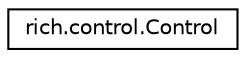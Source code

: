 digraph "Graphical Class Hierarchy"
{
 // LATEX_PDF_SIZE
  edge [fontname="Helvetica",fontsize="10",labelfontname="Helvetica",labelfontsize="10"];
  node [fontname="Helvetica",fontsize="10",shape=record];
  rankdir="LR";
  Node0 [label="rich.control.Control",height=0.2,width=0.4,color="black", fillcolor="white", style="filled",URL="$classrich_1_1control_1_1Control.html",tooltip=" "];
}

